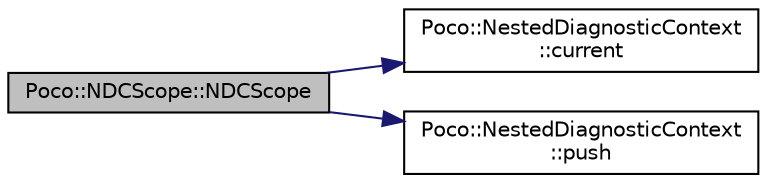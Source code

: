 digraph "Poco::NDCScope::NDCScope"
{
 // LATEX_PDF_SIZE
  edge [fontname="Helvetica",fontsize="10",labelfontname="Helvetica",labelfontsize="10"];
  node [fontname="Helvetica",fontsize="10",shape=record];
  rankdir="LR";
  Node1 [label="Poco::NDCScope::NDCScope",height=0.2,width=0.4,color="black", fillcolor="grey75", style="filled", fontcolor="black",tooltip="Pushes a context on the stack."];
  Node1 -> Node2 [color="midnightblue",fontsize="10",style="solid"];
  Node2 [label="Poco::NestedDiagnosticContext\l::current",height=0.2,width=0.4,color="black", fillcolor="white", style="filled",URL="$classPoco_1_1NestedDiagnosticContext.html#ae003c6c09cdf2d8625ace2f4bef2a9e2",tooltip="Clears the NDC stack."];
  Node1 -> Node3 [color="midnightblue",fontsize="10",style="solid"];
  Node3 [label="Poco::NestedDiagnosticContext\l::push",height=0.2,width=0.4,color="black", fillcolor="white", style="filled",URL="$classPoco_1_1NestedDiagnosticContext.html#a9ee33beaba4b554b56333a126b64be09",tooltip="Assignment operator."];
}
